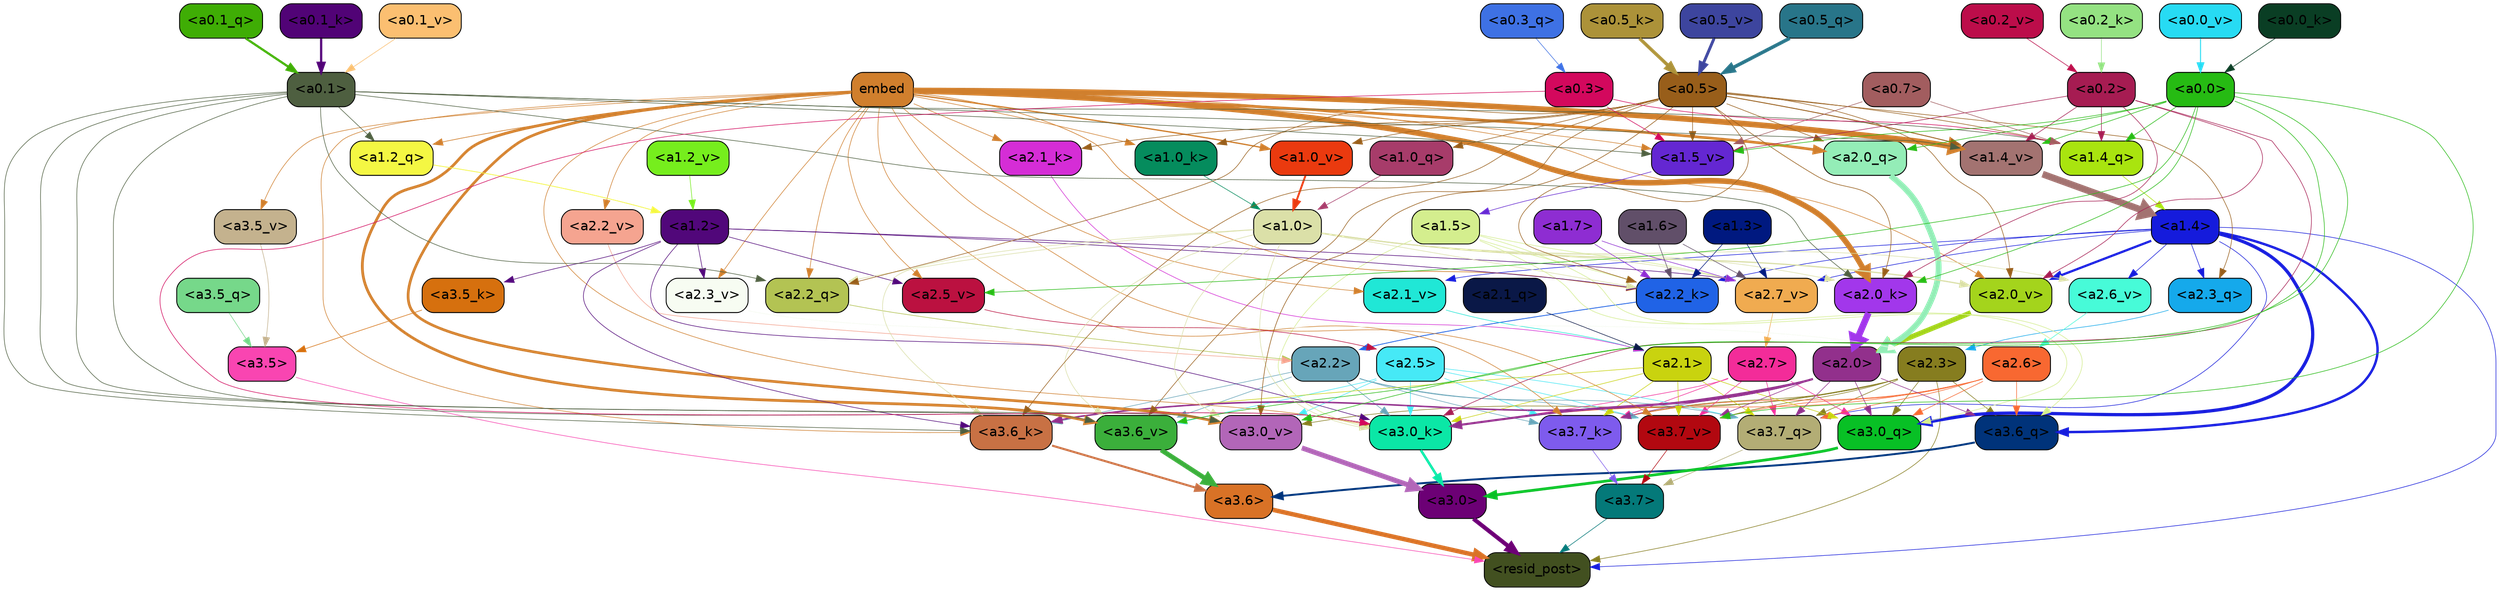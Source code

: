 strict digraph "" {
	graph [bgcolor=transparent,
		layout=dot,
		overlap=false,
		splines=true
	];
	"<a3.7>"	[color=black,
		fillcolor="#047979",
		fontname=Helvetica,
		shape=box,
		style="filled, rounded"];
	"<resid_post>"	[color=black,
		fillcolor="#425020",
		fontname=Helvetica,
		shape=box,
		style="filled, rounded"];
	"<a3.7>" -> "<resid_post>"	[color="#047979",
		penwidth=0.6];
	"<a3.6>"	[color=black,
		fillcolor="#d97226",
		fontname=Helvetica,
		shape=box,
		style="filled, rounded"];
	"<a3.6>" -> "<resid_post>"	[color="#d97226",
		penwidth=4.648244500160217];
	"<a3.5>"	[color=black,
		fillcolor="#f945b1",
		fontname=Helvetica,
		shape=box,
		style="filled, rounded"];
	"<a3.5>" -> "<resid_post>"	[color="#f945b1",
		penwidth=0.6];
	"<a3.0>"	[color=black,
		fillcolor="#6c0075",
		fontname=Helvetica,
		shape=box,
		style="filled, rounded"];
	"<a3.0>" -> "<resid_post>"	[color="#6c0075",
		penwidth=4.3288813829422];
	"<a2.3>"	[color=black,
		fillcolor="#867d1f",
		fontname=Helvetica,
		shape=box,
		style="filled, rounded"];
	"<a2.3>" -> "<resid_post>"	[color="#867d1f",
		penwidth=0.6];
	"<a3.7_q>"	[color=black,
		fillcolor="#b3ad75",
		fontname=Helvetica,
		shape=box,
		style="filled, rounded"];
	"<a2.3>" -> "<a3.7_q>"	[color="#867d1f",
		penwidth=0.6];
	"<a3.6_q>"	[color=black,
		fillcolor="#00337a",
		fontname=Helvetica,
		shape=box,
		style="filled, rounded"];
	"<a2.3>" -> "<a3.6_q>"	[color="#867d1f",
		penwidth=0.6];
	"<a3.0_q>"	[color=black,
		fillcolor="#08c025",
		fontname=Helvetica,
		shape=box,
		style="filled, rounded"];
	"<a2.3>" -> "<a3.0_q>"	[color="#867d1f",
		penwidth=0.6];
	"<a3.7_k>"	[color=black,
		fillcolor="#7e5bed",
		fontname=Helvetica,
		shape=box,
		style="filled, rounded"];
	"<a2.3>" -> "<a3.7_k>"	[color="#867d1f",
		penwidth=0.6];
	"<a3.0_k>"	[color=black,
		fillcolor="#0be7a6",
		fontname=Helvetica,
		shape=box,
		style="filled, rounded"];
	"<a2.3>" -> "<a3.0_k>"	[color="#867d1f",
		penwidth=0.6];
	"<a3.7_v>"	[color=black,
		fillcolor="#b20810",
		fontname=Helvetica,
		shape=box,
		style="filled, rounded"];
	"<a2.3>" -> "<a3.7_v>"	[color="#867d1f",
		penwidth=0.6];
	"<a3.0_v>"	[color=black,
		fillcolor="#b266b8",
		fontname=Helvetica,
		shape=box,
		style="filled, rounded"];
	"<a2.3>" -> "<a3.0_v>"	[color="#867d1f",
		penwidth=0.6];
	"<a1.4>"	[color=black,
		fillcolor="#151bdc",
		fontname=Helvetica,
		shape=box,
		style="filled, rounded"];
	"<a1.4>" -> "<resid_post>"	[color="#151bdc",
		penwidth=0.6];
	"<a1.4>" -> "<a3.7_q>"	[color="#151bdc",
		penwidth=0.6];
	"<a1.4>" -> "<a3.6_q>"	[color="#151bdc",
		penwidth=2.5397292599081993];
	"<a1.4>" -> "<a3.0_q>"	[color="#151bdc",
		penwidth=3.3985572457313538];
	"<a2.3_q>"	[color=black,
		fillcolor="#15a9eb",
		fontname=Helvetica,
		shape=box,
		style="filled, rounded"];
	"<a1.4>" -> "<a2.3_q>"	[color="#151bdc",
		penwidth=0.6];
	"<a2.2_k>"	[color=black,
		fillcolor="#2063e6",
		fontname=Helvetica,
		shape=box,
		style="filled, rounded"];
	"<a1.4>" -> "<a2.2_k>"	[color="#151bdc",
		penwidth=0.6];
	"<a2.7_v>"	[color=black,
		fillcolor="#f0ab50",
		fontname=Helvetica,
		shape=box,
		style="filled, rounded"];
	"<a1.4>" -> "<a2.7_v>"	[color="#151bdc",
		penwidth=0.6];
	"<a2.6_v>"	[color=black,
		fillcolor="#47fbd8",
		fontname=Helvetica,
		shape=box,
		style="filled, rounded"];
	"<a1.4>" -> "<a2.6_v>"	[color="#151bdc",
		penwidth=0.6];
	"<a2.1_v>"	[color=black,
		fillcolor="#20e7d6",
		fontname=Helvetica,
		shape=box,
		style="filled, rounded"];
	"<a1.4>" -> "<a2.1_v>"	[color="#151bdc",
		penwidth=0.6];
	"<a2.0_v>"	[color=black,
		fillcolor="#a4d41c",
		fontname=Helvetica,
		shape=box,
		style="filled, rounded"];
	"<a1.4>" -> "<a2.0_v>"	[color="#151bdc",
		penwidth=2.3308929204940796];
	"<a3.7_q>" -> "<a3.7>"	[color="#b3ad75",
		penwidth=0.6];
	"<a3.6_q>" -> "<a3.6>"	[color="#00337a",
		penwidth=2.03758105635643];
	"<a3.5_q>"	[color=black,
		fillcolor="#76d88a",
		fontname=Helvetica,
		shape=box,
		style="filled, rounded"];
	"<a3.5_q>" -> "<a3.5>"	[color="#76d88a",
		penwidth=0.6];
	"<a3.0_q>" -> "<a3.0>"	[color="#08c025",
		penwidth=2.8638100624084473];
	"<a3.7_k>" -> "<a3.7>"	[color="#7e5bed",
		penwidth=0.6];
	"<a3.6_k>"	[color=black,
		fillcolor="#c87144",
		fontname=Helvetica,
		shape=box,
		style="filled, rounded"];
	"<a3.6_k>" -> "<a3.6>"	[color="#c87144",
		penwidth=2.174198240041733];
	"<a3.5_k>"	[color=black,
		fillcolor="#d6700e",
		fontname=Helvetica,
		shape=box,
		style="filled, rounded"];
	"<a3.5_k>" -> "<a3.5>"	[color="#d6700e",
		penwidth=0.6];
	"<a3.0_k>" -> "<a3.0>"	[color="#0be7a6",
		penwidth=2.6274144649505615];
	"<a3.7_v>" -> "<a3.7>"	[color="#b20810",
		penwidth=0.6];
	"<a3.6_v>"	[color=black,
		fillcolor="#3baf3b",
		fontname=Helvetica,
		shape=box,
		style="filled, rounded"];
	"<a3.6_v>" -> "<a3.6>"	[color="#3baf3b",
		penwidth=5.002329230308533];
	"<a3.5_v>"	[color=black,
		fillcolor="#c4b28e",
		fontname=Helvetica,
		shape=box,
		style="filled, rounded"];
	"<a3.5_v>" -> "<a3.5>"	[color="#c4b28e",
		penwidth=0.6];
	"<a3.0_v>" -> "<a3.0>"	[color="#b266b8",
		penwidth=5.188832879066467];
	"<a2.7>"	[color=black,
		fillcolor="#f32c99",
		fontname=Helvetica,
		shape=box,
		style="filled, rounded"];
	"<a2.7>" -> "<a3.7_q>"	[color="#f32c99",
		penwidth=0.6];
	"<a2.7>" -> "<a3.0_q>"	[color="#f32c99",
		penwidth=0.6];
	"<a2.7>" -> "<a3.7_k>"	[color="#f32c99",
		penwidth=0.6];
	"<a2.7>" -> "<a3.0_k>"	[color="#f32c99",
		penwidth=0.6];
	"<a2.7>" -> "<a3.7_v>"	[color="#f32c99",
		penwidth=0.6];
	"<a2.6>"	[color=black,
		fillcolor="#f86831",
		fontname=Helvetica,
		shape=box,
		style="filled, rounded"];
	"<a2.6>" -> "<a3.7_q>"	[color="#f86831",
		penwidth=0.6];
	"<a2.6>" -> "<a3.6_q>"	[color="#f86831",
		penwidth=0.6];
	"<a2.6>" -> "<a3.0_q>"	[color="#f86831",
		penwidth=0.6];
	"<a2.6>" -> "<a3.7_k>"	[color="#f86831",
		penwidth=0.6];
	"<a2.6>" -> "<a3.0_k>"	[color="#f86831",
		penwidth=0.6];
	"<a2.6>" -> "<a3.7_v>"	[color="#f86831",
		penwidth=0.6];
	"<a2.5>"	[color=black,
		fillcolor="#46e9f6",
		fontname=Helvetica,
		shape=box,
		style="filled, rounded"];
	"<a2.5>" -> "<a3.7_q>"	[color="#46e9f6",
		penwidth=0.6];
	"<a2.5>" -> "<a3.7_k>"	[color="#46e9f6",
		penwidth=0.6];
	"<a2.5>" -> "<a3.0_k>"	[color="#46e9f6",
		penwidth=0.6];
	"<a2.5>" -> "<a3.7_v>"	[color="#46e9f6",
		penwidth=0.6];
	"<a2.5>" -> "<a3.6_v>"	[color="#46e9f6",
		penwidth=0.6];
	"<a2.5>" -> "<a3.0_v>"	[color="#46e9f6",
		penwidth=0.6];
	"<a2.2>"	[color=black,
		fillcolor="#67a5b9",
		fontname=Helvetica,
		shape=box,
		style="filled, rounded"];
	"<a2.2>" -> "<a3.7_q>"	[color="#67a5b9",
		penwidth=0.6];
	"<a2.2>" -> "<a3.7_k>"	[color="#67a5b9",
		penwidth=0.6];
	"<a2.2>" -> "<a3.6_k>"	[color="#67a5b9",
		penwidth=0.6];
	"<a2.2>" -> "<a3.0_k>"	[color="#67a5b9",
		penwidth=0.6];
	"<a2.2>" -> "<a3.7_v>"	[color="#67a5b9",
		penwidth=0.6];
	"<a2.2>" -> "<a3.6_v>"	[color="#67a5b9",
		penwidth=0.6];
	"<a2.1>"	[color=black,
		fillcolor="#c9d30f",
		fontname=Helvetica,
		shape=box,
		style="filled, rounded"];
	"<a2.1>" -> "<a3.7_q>"	[color="#c9d30f",
		penwidth=0.6];
	"<a2.1>" -> "<a3.0_q>"	[color="#c9d30f",
		penwidth=0.6];
	"<a2.1>" -> "<a3.7_k>"	[color="#c9d30f",
		penwidth=0.6];
	"<a2.1>" -> "<a3.6_k>"	[color="#c9d30f",
		penwidth=0.6];
	"<a2.1>" -> "<a3.0_k>"	[color="#c9d30f",
		penwidth=0.6];
	"<a2.1>" -> "<a3.7_v>"	[color="#c9d30f",
		penwidth=0.6];
	"<a2.0>"	[color=black,
		fillcolor="#92308c",
		fontname=Helvetica,
		shape=box,
		style="filled, rounded"];
	"<a2.0>" -> "<a3.7_q>"	[color="#92308c",
		penwidth=0.6];
	"<a2.0>" -> "<a3.6_q>"	[color="#92308c",
		penwidth=0.6];
	"<a2.0>" -> "<a3.0_q>"	[color="#92308c",
		penwidth=0.6];
	"<a2.0>" -> "<a3.7_k>"	[color="#92308c",
		penwidth=0.6];
	"<a2.0>" -> "<a3.6_k>"	[color="#92308c",
		penwidth=1.5717863738536835];
	"<a2.0>" -> "<a3.0_k>"	[color="#92308c",
		penwidth=2.205150544643402];
	"<a2.0>" -> "<a3.7_v>"	[color="#92308c",
		penwidth=0.6];
	"<a1.5>"	[color=black,
		fillcolor="#d4ee8e",
		fontname=Helvetica,
		shape=box,
		style="filled, rounded"];
	"<a1.5>" -> "<a3.6_q>"	[color="#d4ee8e",
		penwidth=0.6];
	"<a1.5>" -> "<a3.0_q>"	[color="#d4ee8e",
		penwidth=0.6];
	"<a1.5>" -> "<a3.0_k>"	[color="#d4ee8e",
		penwidth=0.6];
	"<a1.5>" -> "<a2.2_k>"	[color="#d4ee8e",
		penwidth=0.6];
	"<a1.5>" -> "<a2.7_v>"	[color="#d4ee8e",
		penwidth=0.6];
	embed	[color=black,
		fillcolor="#d07f2d",
		fontname=Helvetica,
		shape=box,
		style="filled, rounded"];
	embed -> "<a3.7_k>"	[color="#d07f2d",
		penwidth=0.6];
	embed -> "<a3.6_k>"	[color="#d07f2d",
		penwidth=0.6];
	embed -> "<a3.0_k>"	[color="#d07f2d",
		penwidth=0.6];
	embed -> "<a3.7_v>"	[color="#d07f2d",
		penwidth=0.6];
	embed -> "<a3.6_v>"	[color="#d07f2d",
		penwidth=2.882729172706604];
	embed -> "<a3.5_v>"	[color="#d07f2d",
		penwidth=0.6];
	embed -> "<a3.0_v>"	[color="#d07f2d",
		penwidth=2.812090039253235];
	"<a2.2_q>"	[color=black,
		fillcolor="#b3c353",
		fontname=Helvetica,
		shape=box,
		style="filled, rounded"];
	embed -> "<a2.2_q>"	[color="#d07f2d",
		penwidth=0.6];
	"<a2.0_q>"	[color=black,
		fillcolor="#94edb7",
		fontname=Helvetica,
		shape=box,
		style="filled, rounded"];
	embed -> "<a2.0_q>"	[color="#d07f2d",
		penwidth=2.773140072822571];
	embed -> "<a2.2_k>"	[color="#d07f2d",
		penwidth=0.6694881916046143];
	"<a2.1_k>"	[color=black,
		fillcolor="#d52dd6",
		fontname=Helvetica,
		shape=box,
		style="filled, rounded"];
	embed -> "<a2.1_k>"	[color="#d07f2d",
		penwidth=0.6];
	"<a2.0_k>"	[color=black,
		fillcolor="#a237eb",
		fontname=Helvetica,
		shape=box,
		style="filled, rounded"];
	embed -> "<a2.0_k>"	[color="#d07f2d",
		penwidth=5.809704422950745];
	"<a2.5_v>"	[color=black,
		fillcolor="#bb1140",
		fontname=Helvetica,
		shape=box,
		style="filled, rounded"];
	embed -> "<a2.5_v>"	[color="#d07f2d",
		penwidth=0.6];
	"<a2.3_v>"	[color=black,
		fillcolor="#f7fcf2",
		fontname=Helvetica,
		shape=box,
		style="filled, rounded"];
	embed -> "<a2.3_v>"	[color="#d07f2d",
		penwidth=0.6];
	"<a2.2_v>"	[color=black,
		fillcolor="#f5a490",
		fontname=Helvetica,
		shape=box,
		style="filled, rounded"];
	embed -> "<a2.2_v>"	[color="#d07f2d",
		penwidth=0.6];
	embed -> "<a2.1_v>"	[color="#d07f2d",
		penwidth=0.6];
	embed -> "<a2.0_v>"	[color="#d07f2d",
		penwidth=0.6];
	"<a1.2_q>"	[color=black,
		fillcolor="#f4f743",
		fontname=Helvetica,
		shape=box,
		style="filled, rounded"];
	embed -> "<a1.2_q>"	[color="#d07f2d",
		penwidth=0.6789929866790771];
	"<a1.0_k>"	[color=black,
		fillcolor="#058c5d",
		fontname=Helvetica,
		shape=box,
		style="filled, rounded"];
	embed -> "<a1.0_k>"	[color="#d07f2d",
		penwidth=0.6];
	"<a1.5_v>"	[color=black,
		fillcolor="#6427d2",
		fontname=Helvetica,
		shape=box,
		style="filled, rounded"];
	embed -> "<a1.5_v>"	[color="#d07f2d",
		penwidth=0.6];
	"<a1.4_v>"	[color=black,
		fillcolor="#a37371",
		fontname=Helvetica,
		shape=box,
		style="filled, rounded"];
	embed -> "<a1.4_v>"	[color="#d07f2d",
		penwidth=5.930049657821655];
	"<a1.0_v>"	[color=black,
		fillcolor="#ea3a0f",
		fontname=Helvetica,
		shape=box,
		style="filled, rounded"];
	embed -> "<a1.0_v>"	[color="#d07f2d",
		penwidth=1.3246397972106934];
	"<a1.2>"	[color=black,
		fillcolor="#51077a",
		fontname=Helvetica,
		shape=box,
		style="filled, rounded"];
	"<a1.2>" -> "<a3.6_k>"	[color="#51077a",
		penwidth=0.6];
	"<a1.2>" -> "<a3.5_k>"	[color="#51077a",
		penwidth=0.6];
	"<a1.2>" -> "<a3.0_k>"	[color="#51077a",
		penwidth=0.6];
	"<a1.2>" -> "<a2.2_k>"	[color="#51077a",
		penwidth=0.6];
	"<a1.2>" -> "<a2.7_v>"	[color="#51077a",
		penwidth=0.6];
	"<a1.2>" -> "<a2.5_v>"	[color="#51077a",
		penwidth=0.6];
	"<a1.2>" -> "<a2.3_v>"	[color="#51077a",
		penwidth=0.6];
	"<a1.0>"	[color=black,
		fillcolor="#dbe0a8",
		fontname=Helvetica,
		shape=box,
		style="filled, rounded"];
	"<a1.0>" -> "<a3.6_k>"	[color="#dbe0a8",
		penwidth=0.6];
	"<a1.0>" -> "<a3.0_k>"	[color="#dbe0a8",
		penwidth=0.6];
	"<a1.0>" -> "<a3.6_v>"	[color="#dbe0a8",
		penwidth=0.6];
	"<a1.0>" -> "<a3.0_v>"	[color="#dbe0a8",
		penwidth=0.6];
	"<a1.0>" -> "<a2.2_q>"	[color="#dbe0a8",
		penwidth=0.6];
	"<a1.0>" -> "<a2.2_k>"	[color="#dbe0a8",
		penwidth=0.6];
	"<a1.0>" -> "<a2.0_k>"	[color="#dbe0a8",
		penwidth=0.6];
	"<a1.0>" -> "<a2.7_v>"	[color="#dbe0a8",
		penwidth=0.6];
	"<a1.0>" -> "<a2.6_v>"	[color="#dbe0a8",
		penwidth=0.6];
	"<a1.0>" -> "<a2.0_v>"	[color="#dbe0a8",
		penwidth=1.2632839679718018];
	"<a0.5>"	[color=black,
		fillcolor="#985e1a",
		fontname=Helvetica,
		shape=box,
		style="filled, rounded"];
	"<a0.5>" -> "<a3.6_k>"	[color="#985e1a",
		penwidth=0.6];
	"<a0.5>" -> "<a3.6_v>"	[color="#985e1a",
		penwidth=0.6];
	"<a0.5>" -> "<a3.0_v>"	[color="#985e1a",
		penwidth=0.6281400918960571];
	"<a0.5>" -> "<a2.3_q>"	[color="#985e1a",
		penwidth=0.6];
	"<a0.5>" -> "<a2.2_q>"	[color="#985e1a",
		penwidth=0.6];
	"<a0.5>" -> "<a2.0_q>"	[color="#985e1a",
		penwidth=0.6];
	"<a0.5>" -> "<a2.2_k>"	[color="#985e1a",
		penwidth=0.6];
	"<a0.5>" -> "<a2.1_k>"	[color="#985e1a",
		penwidth=0.6];
	"<a0.5>" -> "<a2.0_k>"	[color="#985e1a",
		penwidth=0.6196913719177246];
	"<a0.5>" -> "<a2.0_v>"	[color="#985e1a",
		penwidth=0.6];
	"<a1.4_q>"	[color=black,
		fillcolor="#a9e40f",
		fontname=Helvetica,
		shape=box,
		style="filled, rounded"];
	"<a0.5>" -> "<a1.4_q>"	[color="#985e1a",
		penwidth=0.6];
	"<a1.0_q>"	[color=black,
		fillcolor="#a73c6a",
		fontname=Helvetica,
		shape=box,
		style="filled, rounded"];
	"<a0.5>" -> "<a1.0_q>"	[color="#985e1a",
		penwidth=0.6];
	"<a0.5>" -> "<a1.0_k>"	[color="#985e1a",
		penwidth=0.6];
	"<a0.5>" -> "<a1.5_v>"	[color="#985e1a",
		penwidth=0.6];
	"<a0.5>" -> "<a1.4_v>"	[color="#985e1a",
		penwidth=0.9038386344909668];
	"<a0.5>" -> "<a1.0_v>"	[color="#985e1a",
		penwidth=0.6];
	"<a0.1>"	[color=black,
		fillcolor="#4e5f40",
		fontname=Helvetica,
		shape=box,
		style="filled, rounded"];
	"<a0.1>" -> "<a3.6_k>"	[color="#4e5f40",
		penwidth=0.6];
	"<a0.1>" -> "<a3.0_k>"	[color="#4e5f40",
		penwidth=0.6];
	"<a0.1>" -> "<a3.6_v>"	[color="#4e5f40",
		penwidth=0.6];
	"<a0.1>" -> "<a3.0_v>"	[color="#4e5f40",
		penwidth=0.6];
	"<a0.1>" -> "<a2.2_q>"	[color="#4e5f40",
		penwidth=0.6];
	"<a0.1>" -> "<a2.0_k>"	[color="#4e5f40",
		penwidth=0.6];
	"<a0.1>" -> "<a1.4_q>"	[color="#4e5f40",
		penwidth=0.6];
	"<a0.1>" -> "<a1.2_q>"	[color="#4e5f40",
		penwidth=0.6];
	"<a0.1>" -> "<a1.5_v>"	[color="#4e5f40",
		penwidth=0.6];
	"<a0.1>" -> "<a1.4_v>"	[color="#4e5f40",
		penwidth=0.6];
	"<a0.3>"	[color=black,
		fillcolor="#d3085d",
		fontname=Helvetica,
		shape=box,
		style="filled, rounded"];
	"<a0.3>" -> "<a3.0_k>"	[color="#d3085d",
		penwidth=0.6];
	"<a0.3>" -> "<a1.4_q>"	[color="#d3085d",
		penwidth=0.6];
	"<a0.3>" -> "<a1.5_v>"	[color="#d3085d",
		penwidth=0.6];
	"<a0.2>"	[color=black,
		fillcolor="#a61c52",
		fontname=Helvetica,
		shape=box,
		style="filled, rounded"];
	"<a0.2>" -> "<a3.0_k>"	[color="#a61c52",
		penwidth=0.6];
	"<a0.2>" -> "<a2.0_k>"	[color="#a61c52",
		penwidth=0.6];
	"<a0.2>" -> "<a2.0_v>"	[color="#a61c52",
		penwidth=0.6];
	"<a0.2>" -> "<a1.4_q>"	[color="#a61c52",
		penwidth=0.6];
	"<a0.2>" -> "<a1.5_v>"	[color="#a61c52",
		penwidth=0.6];
	"<a0.2>" -> "<a1.4_v>"	[color="#a61c52",
		penwidth=0.6];
	"<a0.0>"	[color=black,
		fillcolor="#26bb13",
		fontname=Helvetica,
		shape=box,
		style="filled, rounded"];
	"<a0.0>" -> "<a3.7_v>"	[color="#26bb13",
		penwidth=0.6];
	"<a0.0>" -> "<a3.6_v>"	[color="#26bb13",
		penwidth=0.6];
	"<a0.0>" -> "<a3.0_v>"	[color="#26bb13",
		penwidth=0.6];
	"<a0.0>" -> "<a2.0_q>"	[color="#26bb13",
		penwidth=0.6];
	"<a0.0>" -> "<a2.0_k>"	[color="#26bb13",
		penwidth=0.6];
	"<a0.0>" -> "<a2.5_v>"	[color="#26bb13",
		penwidth=0.6];
	"<a0.0>" -> "<a1.4_q>"	[color="#26bb13",
		penwidth=0.6];
	"<a0.0>" -> "<a1.5_v>"	[color="#26bb13",
		penwidth=0.6];
	"<a0.0>" -> "<a1.4_v>"	[color="#26bb13",
		penwidth=0.6];
	"<a2.3_q>" -> "<a2.3>"	[color="#15a9eb",
		penwidth=0.6];
	"<a2.2_q>" -> "<a2.2>"	[color="#b3c353",
		penwidth=0.6299107074737549];
	"<a2.1_q>"	[color=black,
		fillcolor="#0a1847",
		fontname=Helvetica,
		shape=box,
		style="filled, rounded"];
	"<a2.1_q>" -> "<a2.1>"	[color="#0a1847",
		penwidth=0.6];
	"<a2.0_q>" -> "<a2.0>"	[color="#94edb7",
		penwidth=6.081655263900757];
	"<a2.2_k>" -> "<a2.2>"	[color="#2063e6",
		penwidth=0.8337457180023193];
	"<a2.1_k>" -> "<a2.1>"	[color="#d52dd6",
		penwidth=0.6];
	"<a2.0_k>" -> "<a2.0>"	[color="#a237eb",
		penwidth=6.795950889587402];
	"<a2.7_v>" -> "<a2.7>"	[color="#f0ab50",
		penwidth=0.6];
	"<a2.6_v>" -> "<a2.6>"	[color="#47fbd8",
		penwidth=0.6];
	"<a2.5_v>" -> "<a2.5>"	[color="#bb1140",
		penwidth=0.6];
	"<a2.3_v>" -> "<a2.3>"	[color="#f7fcf2",
		penwidth=0.6];
	"<a2.2_v>" -> "<a2.2>"	[color="#f5a490",
		penwidth=0.6];
	"<a2.1_v>" -> "<a2.1>"	[color="#20e7d6",
		penwidth=0.6];
	"<a2.0_v>" -> "<a2.0>"	[color="#a4d41c",
		penwidth=5.211444020271301];
	"<a1.7>"	[color=black,
		fillcolor="#8e2dd2",
		fontname=Helvetica,
		shape=box,
		style="filled, rounded"];
	"<a1.7>" -> "<a2.2_k>"	[color="#8e2dd2",
		penwidth=0.6];
	"<a1.7>" -> "<a2.7_v>"	[color="#8e2dd2",
		penwidth=0.6];
	"<a1.6>"	[color=black,
		fillcolor="#614f69",
		fontname=Helvetica,
		shape=box,
		style="filled, rounded"];
	"<a1.6>" -> "<a2.2_k>"	[color="#614f69",
		penwidth=0.6];
	"<a1.6>" -> "<a2.7_v>"	[color="#614f69",
		penwidth=0.6];
	"<a1.3>"	[color=black,
		fillcolor="#001980",
		fontname=Helvetica,
		shape=box,
		style="filled, rounded"];
	"<a1.3>" -> "<a2.2_k>"	[color="#001980",
		penwidth=0.6];
	"<a1.3>" -> "<a2.7_v>"	[color="#001980",
		penwidth=0.6];
	"<a1.4_q>" -> "<a1.4>"	[color="#a9e40f",
		penwidth=0.6];
	"<a1.2_q>" -> "<a1.2>"	[color="#f4f743",
		penwidth=0.7635738849639893];
	"<a1.0_q>" -> "<a1.0>"	[color="#a73c6a",
		penwidth=0.6];
	"<a1.0_k>" -> "<a1.0>"	[color="#058c5d",
		penwidth=0.6];
	"<a1.5_v>" -> "<a1.5>"	[color="#6427d2",
		penwidth=0.6];
	"<a1.4_v>" -> "<a1.4>"	[color="#a37371",
		penwidth=7.066803693771362];
	"<a1.2_v>"	[color=black,
		fillcolor="#76ee1d",
		fontname=Helvetica,
		shape=box,
		style="filled, rounded"];
	"<a1.2_v>" -> "<a1.2>"	[color="#76ee1d",
		penwidth=0.6];
	"<a1.0_v>" -> "<a1.0>"	[color="#ea3a0f",
		penwidth=1.970656156539917];
	"<a0.7>"	[color=black,
		fillcolor="#a25d5f",
		fontname=Helvetica,
		shape=box,
		style="filled, rounded"];
	"<a0.7>" -> "<a1.4_q>"	[color="#a25d5f",
		penwidth=0.6];
	"<a0.7>" -> "<a1.5_v>"	[color="#a25d5f",
		penwidth=0.6];
	"<a0.5_q>"	[color=black,
		fillcolor="#287589",
		fontname=Helvetica,
		shape=box,
		style="filled, rounded"];
	"<a0.5_q>" -> "<a0.5>"	[color="#287589",
		penwidth=3.6266062557697296];
	"<a0.3_q>"	[color=black,
		fillcolor="#3e71e4",
		fontname=Helvetica,
		shape=box,
		style="filled, rounded"];
	"<a0.3_q>" -> "<a0.3>"	[color="#3e71e4",
		penwidth=0.6];
	"<a0.1_q>"	[color=black,
		fillcolor="#3fad05",
		fontname=Helvetica,
		shape=box,
		style="filled, rounded"];
	"<a0.1_q>" -> "<a0.1>"	[color="#3fad05",
		penwidth=2.2995558977127075];
	"<a0.5_k>"	[color=black,
		fillcolor="#ac9239",
		fontname=Helvetica,
		shape=box,
		style="filled, rounded"];
	"<a0.5_k>" -> "<a0.5>"	[color="#ac9239",
		penwidth=3.475644141435623];
	"<a0.2_k>"	[color=black,
		fillcolor="#94e282",
		fontname=Helvetica,
		shape=box,
		style="filled, rounded"];
	"<a0.2_k>" -> "<a0.2>"	[color="#94e282",
		penwidth=0.6];
	"<a0.1_k>"	[color=black,
		fillcolor="#510376",
		fontname=Helvetica,
		shape=box,
		style="filled, rounded"];
	"<a0.1_k>" -> "<a0.1>"	[color="#510376",
		penwidth=2.3508740663528442];
	"<a0.0_k>"	[color=black,
		fillcolor="#0a3e24",
		fontname=Helvetica,
		shape=box,
		style="filled, rounded"];
	"<a0.0_k>" -> "<a0.0>"	[color="#0a3e24",
		penwidth=0.6416475772857666];
	"<a0.5_v>"	[color=black,
		fillcolor="#3d459e",
		fontname=Helvetica,
		shape=box,
		style="filled, rounded"];
	"<a0.5_v>" -> "<a0.5>"	[color="#3d459e",
		penwidth=3.019147038459778];
	"<a0.2_v>"	[color=black,
		fillcolor="#bc0d4a",
		fontname=Helvetica,
		shape=box,
		style="filled, rounded"];
	"<a0.2_v>" -> "<a0.2>"	[color="#bc0d4a",
		penwidth=0.6];
	"<a0.1_v>"	[color=black,
		fillcolor="#fbbf71",
		fontname=Helvetica,
		shape=box,
		style="filled, rounded"];
	"<a0.1_v>" -> "<a0.1>"	[color="#fbbf71",
		penwidth=0.6];
	"<a0.0_v>"	[color=black,
		fillcolor="#27dbf3",
		fontname=Helvetica,
		shape=box,
		style="filled, rounded"];
	"<a0.0_v>" -> "<a0.0>"	[color="#27dbf3",
		penwidth=1.0116496086120605];
}
